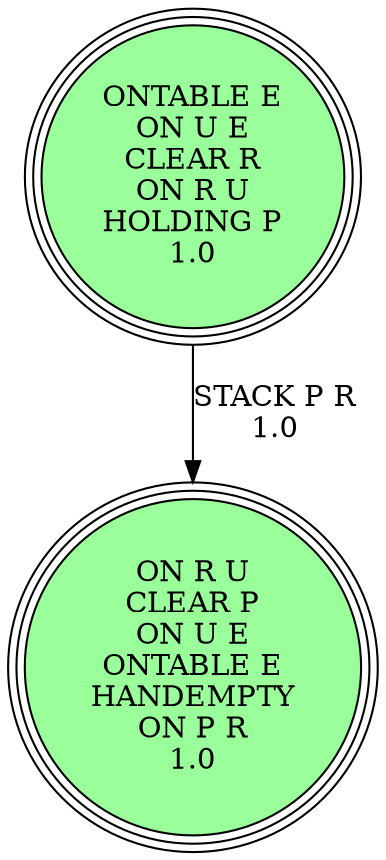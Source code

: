 digraph {
"ONTABLE E\nON U E\nCLEAR R\nON R U\nHOLDING P\n1.0\n" -> "ON R U\nCLEAR P\nON U E\nONTABLE E\nHANDEMPTY\nON P R\n1.0\n"[label="STACK P R\n1.0\n"];
"ON R U\nCLEAR P\nON U E\nONTABLE E\nHANDEMPTY\nON P R\n1.0\n" [shape=circle, style=filled, fillcolor=palegreen1, peripheries=3];
"ONTABLE E\nON U E\nCLEAR R\nON R U\nHOLDING P\n1.0\n" [shape=circle, style=filled, fillcolor=palegreen1, peripheries=3];
"ON R U\nCLEAR P\nON U E\nONTABLE E\nHANDEMPTY\nON P R\n1.0\n" [shape=circle, style=filled, fillcolor=palegreen1, peripheries=3];
}
